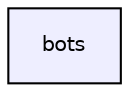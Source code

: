 digraph "bots" {
  compound=true
  node [ fontsize="10", fontname="Helvetica"];
  edge [ labelfontsize="10", labelfontname="Helvetica"];
  dir_a92b85dd18c38d2773024fceb964f020 [shape=box, label="bots", style="filled", fillcolor="#eeeeff", pencolor="black", URL="dir_a92b85dd18c38d2773024fceb964f020.html"];
}
